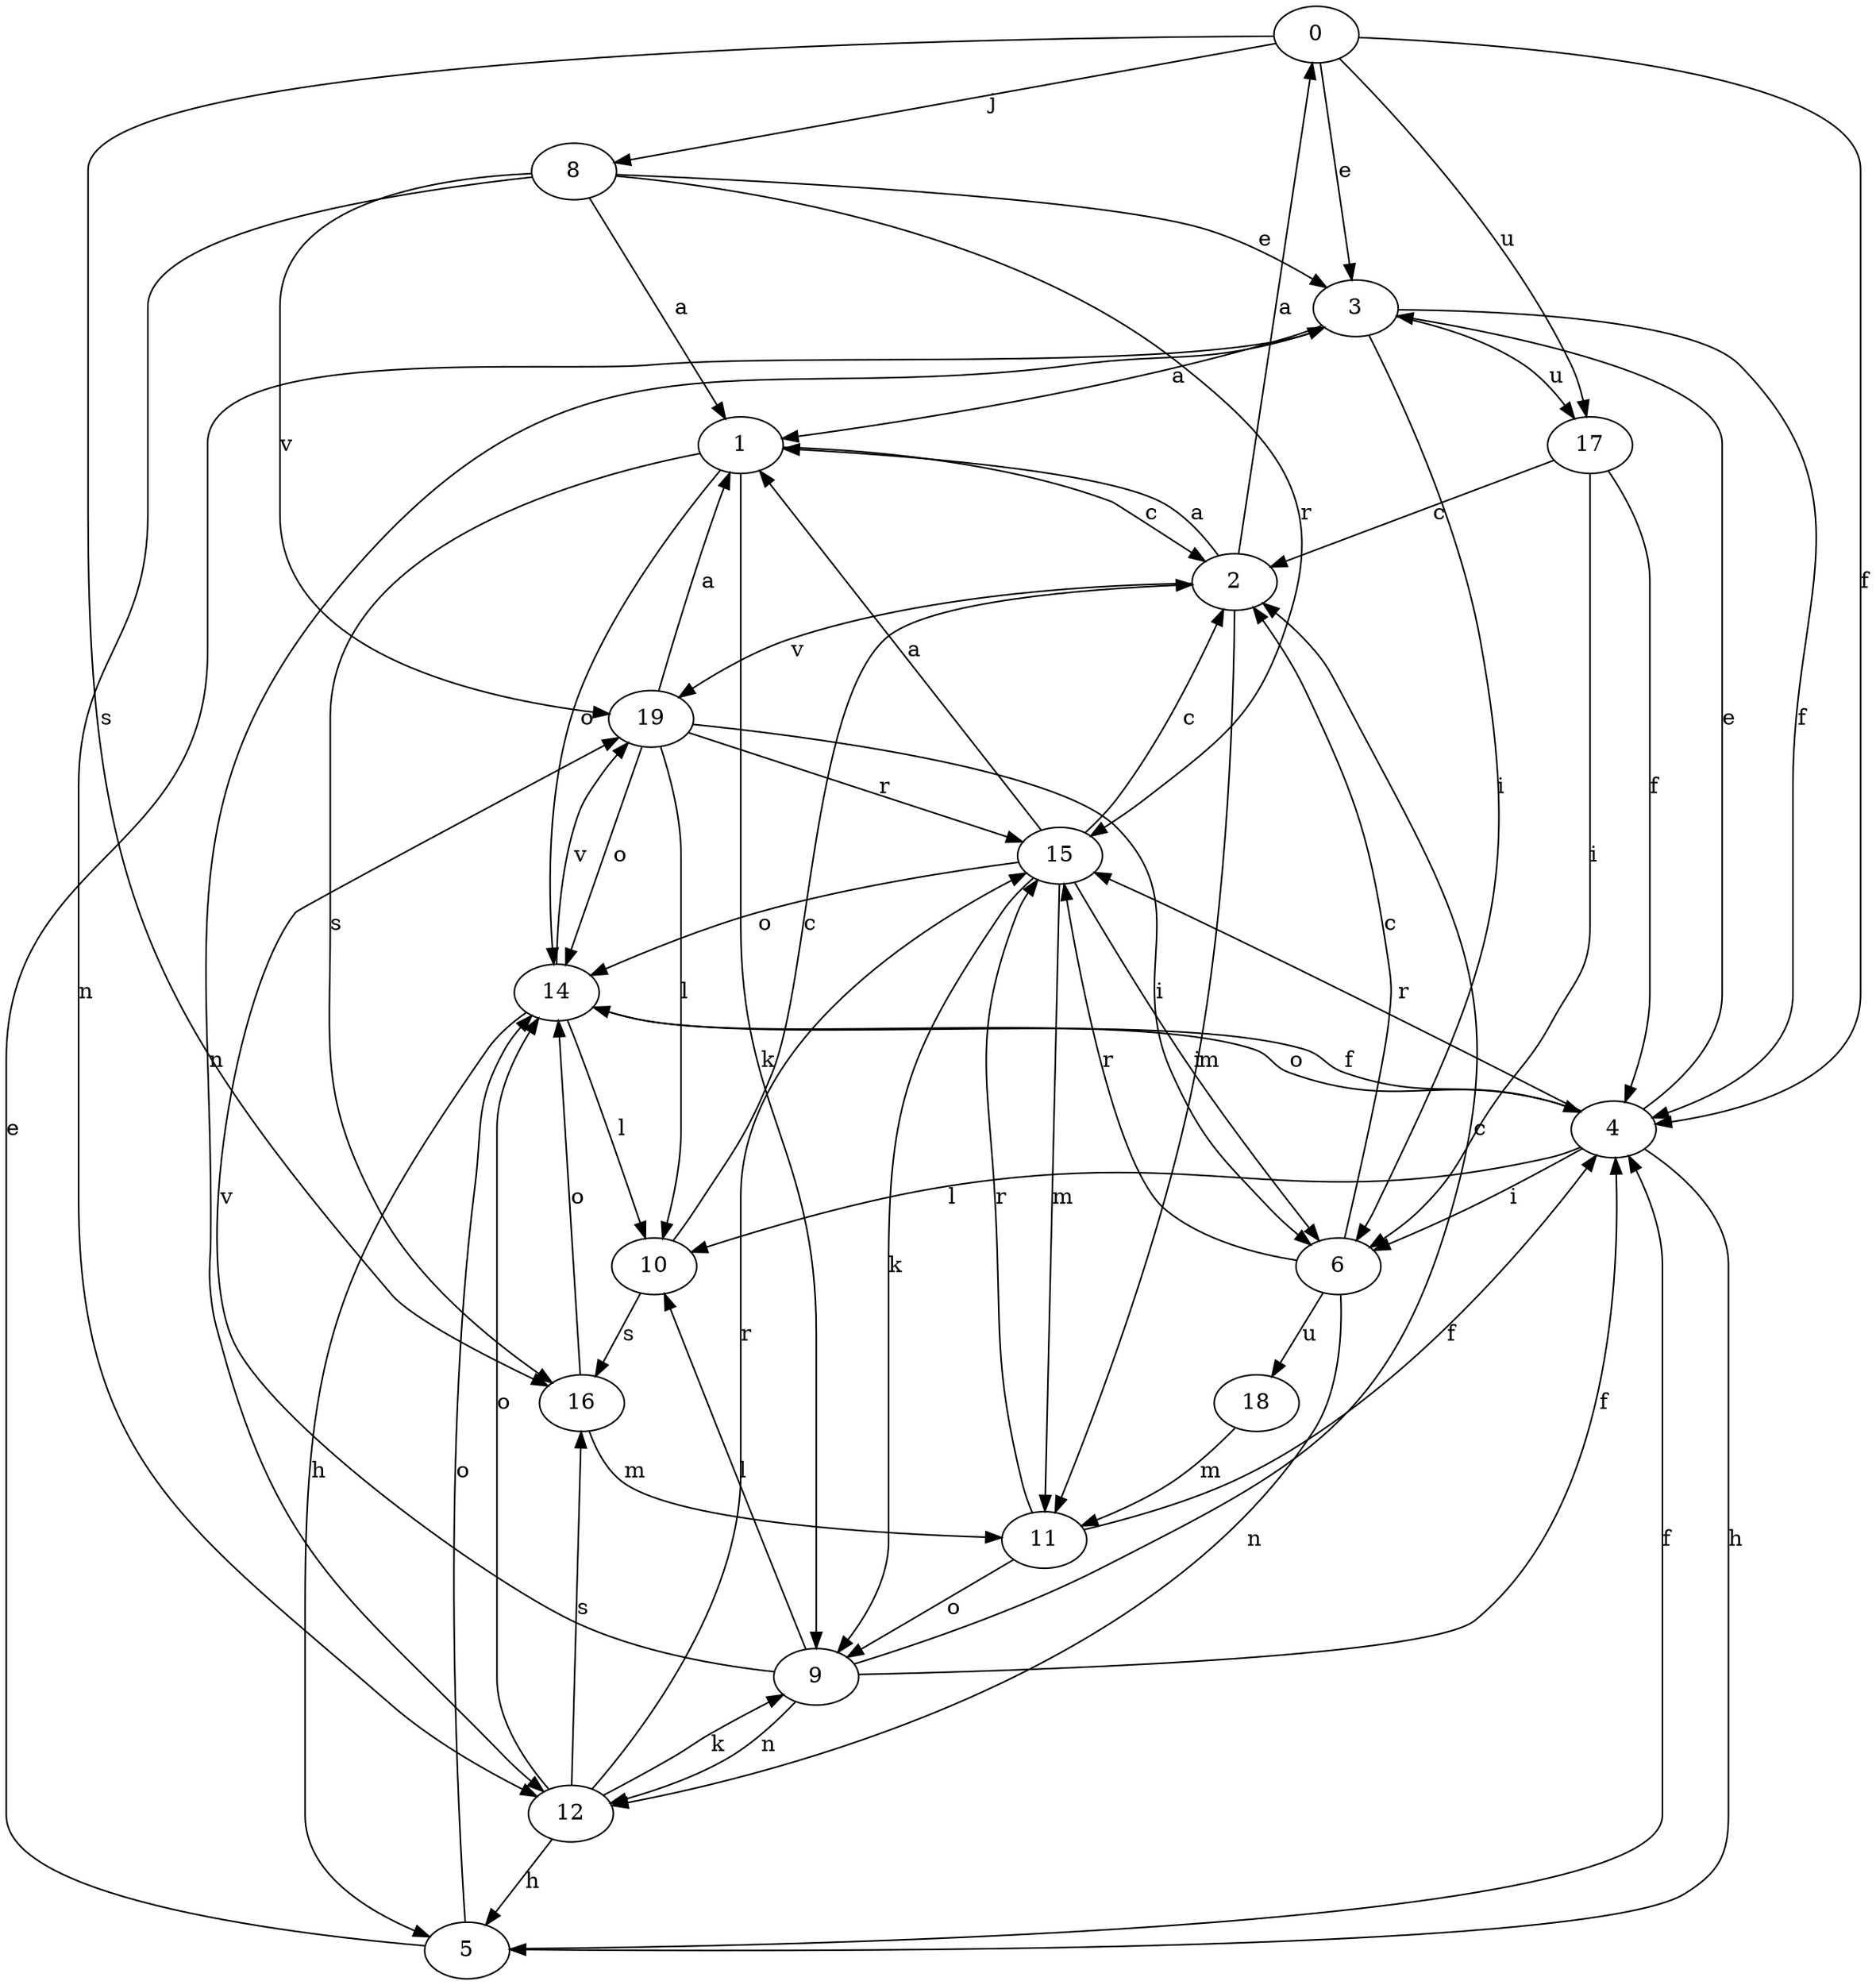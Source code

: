 strict digraph  {
0;
1;
2;
3;
4;
5;
6;
8;
9;
10;
11;
12;
14;
15;
16;
17;
18;
19;
0 -> 3  [label=e];
0 -> 4  [label=f];
0 -> 8  [label=j];
0 -> 16  [label=s];
0 -> 17  [label=u];
1 -> 2  [label=c];
1 -> 9  [label=k];
1 -> 14  [label=o];
1 -> 16  [label=s];
2 -> 0  [label=a];
2 -> 1  [label=a];
2 -> 11  [label=m];
2 -> 19  [label=v];
3 -> 1  [label=a];
3 -> 4  [label=f];
3 -> 6  [label=i];
3 -> 12  [label=n];
3 -> 17  [label=u];
4 -> 3  [label=e];
4 -> 5  [label=h];
4 -> 6  [label=i];
4 -> 10  [label=l];
4 -> 14  [label=o];
4 -> 15  [label=r];
5 -> 3  [label=e];
5 -> 4  [label=f];
5 -> 14  [label=o];
6 -> 2  [label=c];
6 -> 12  [label=n];
6 -> 15  [label=r];
6 -> 18  [label=u];
8 -> 1  [label=a];
8 -> 3  [label=e];
8 -> 12  [label=n];
8 -> 15  [label=r];
8 -> 19  [label=v];
9 -> 2  [label=c];
9 -> 4  [label=f];
9 -> 10  [label=l];
9 -> 12  [label=n];
9 -> 19  [label=v];
10 -> 2  [label=c];
10 -> 16  [label=s];
11 -> 4  [label=f];
11 -> 15  [label=r];
11 -> 9  [label=o];
12 -> 5  [label=h];
12 -> 9  [label=k];
12 -> 14  [label=o];
12 -> 15  [label=r];
12 -> 16  [label=s];
14 -> 4  [label=f];
14 -> 5  [label=h];
14 -> 10  [label=l];
14 -> 19  [label=v];
15 -> 1  [label=a];
15 -> 2  [label=c];
15 -> 6  [label=i];
15 -> 9  [label=k];
15 -> 11  [label=m];
15 -> 14  [label=o];
16 -> 11  [label=m];
16 -> 14  [label=o];
17 -> 2  [label=c];
17 -> 4  [label=f];
17 -> 6  [label=i];
18 -> 11  [label=m];
19 -> 1  [label=a];
19 -> 6  [label=i];
19 -> 10  [label=l];
19 -> 14  [label=o];
19 -> 15  [label=r];
}
